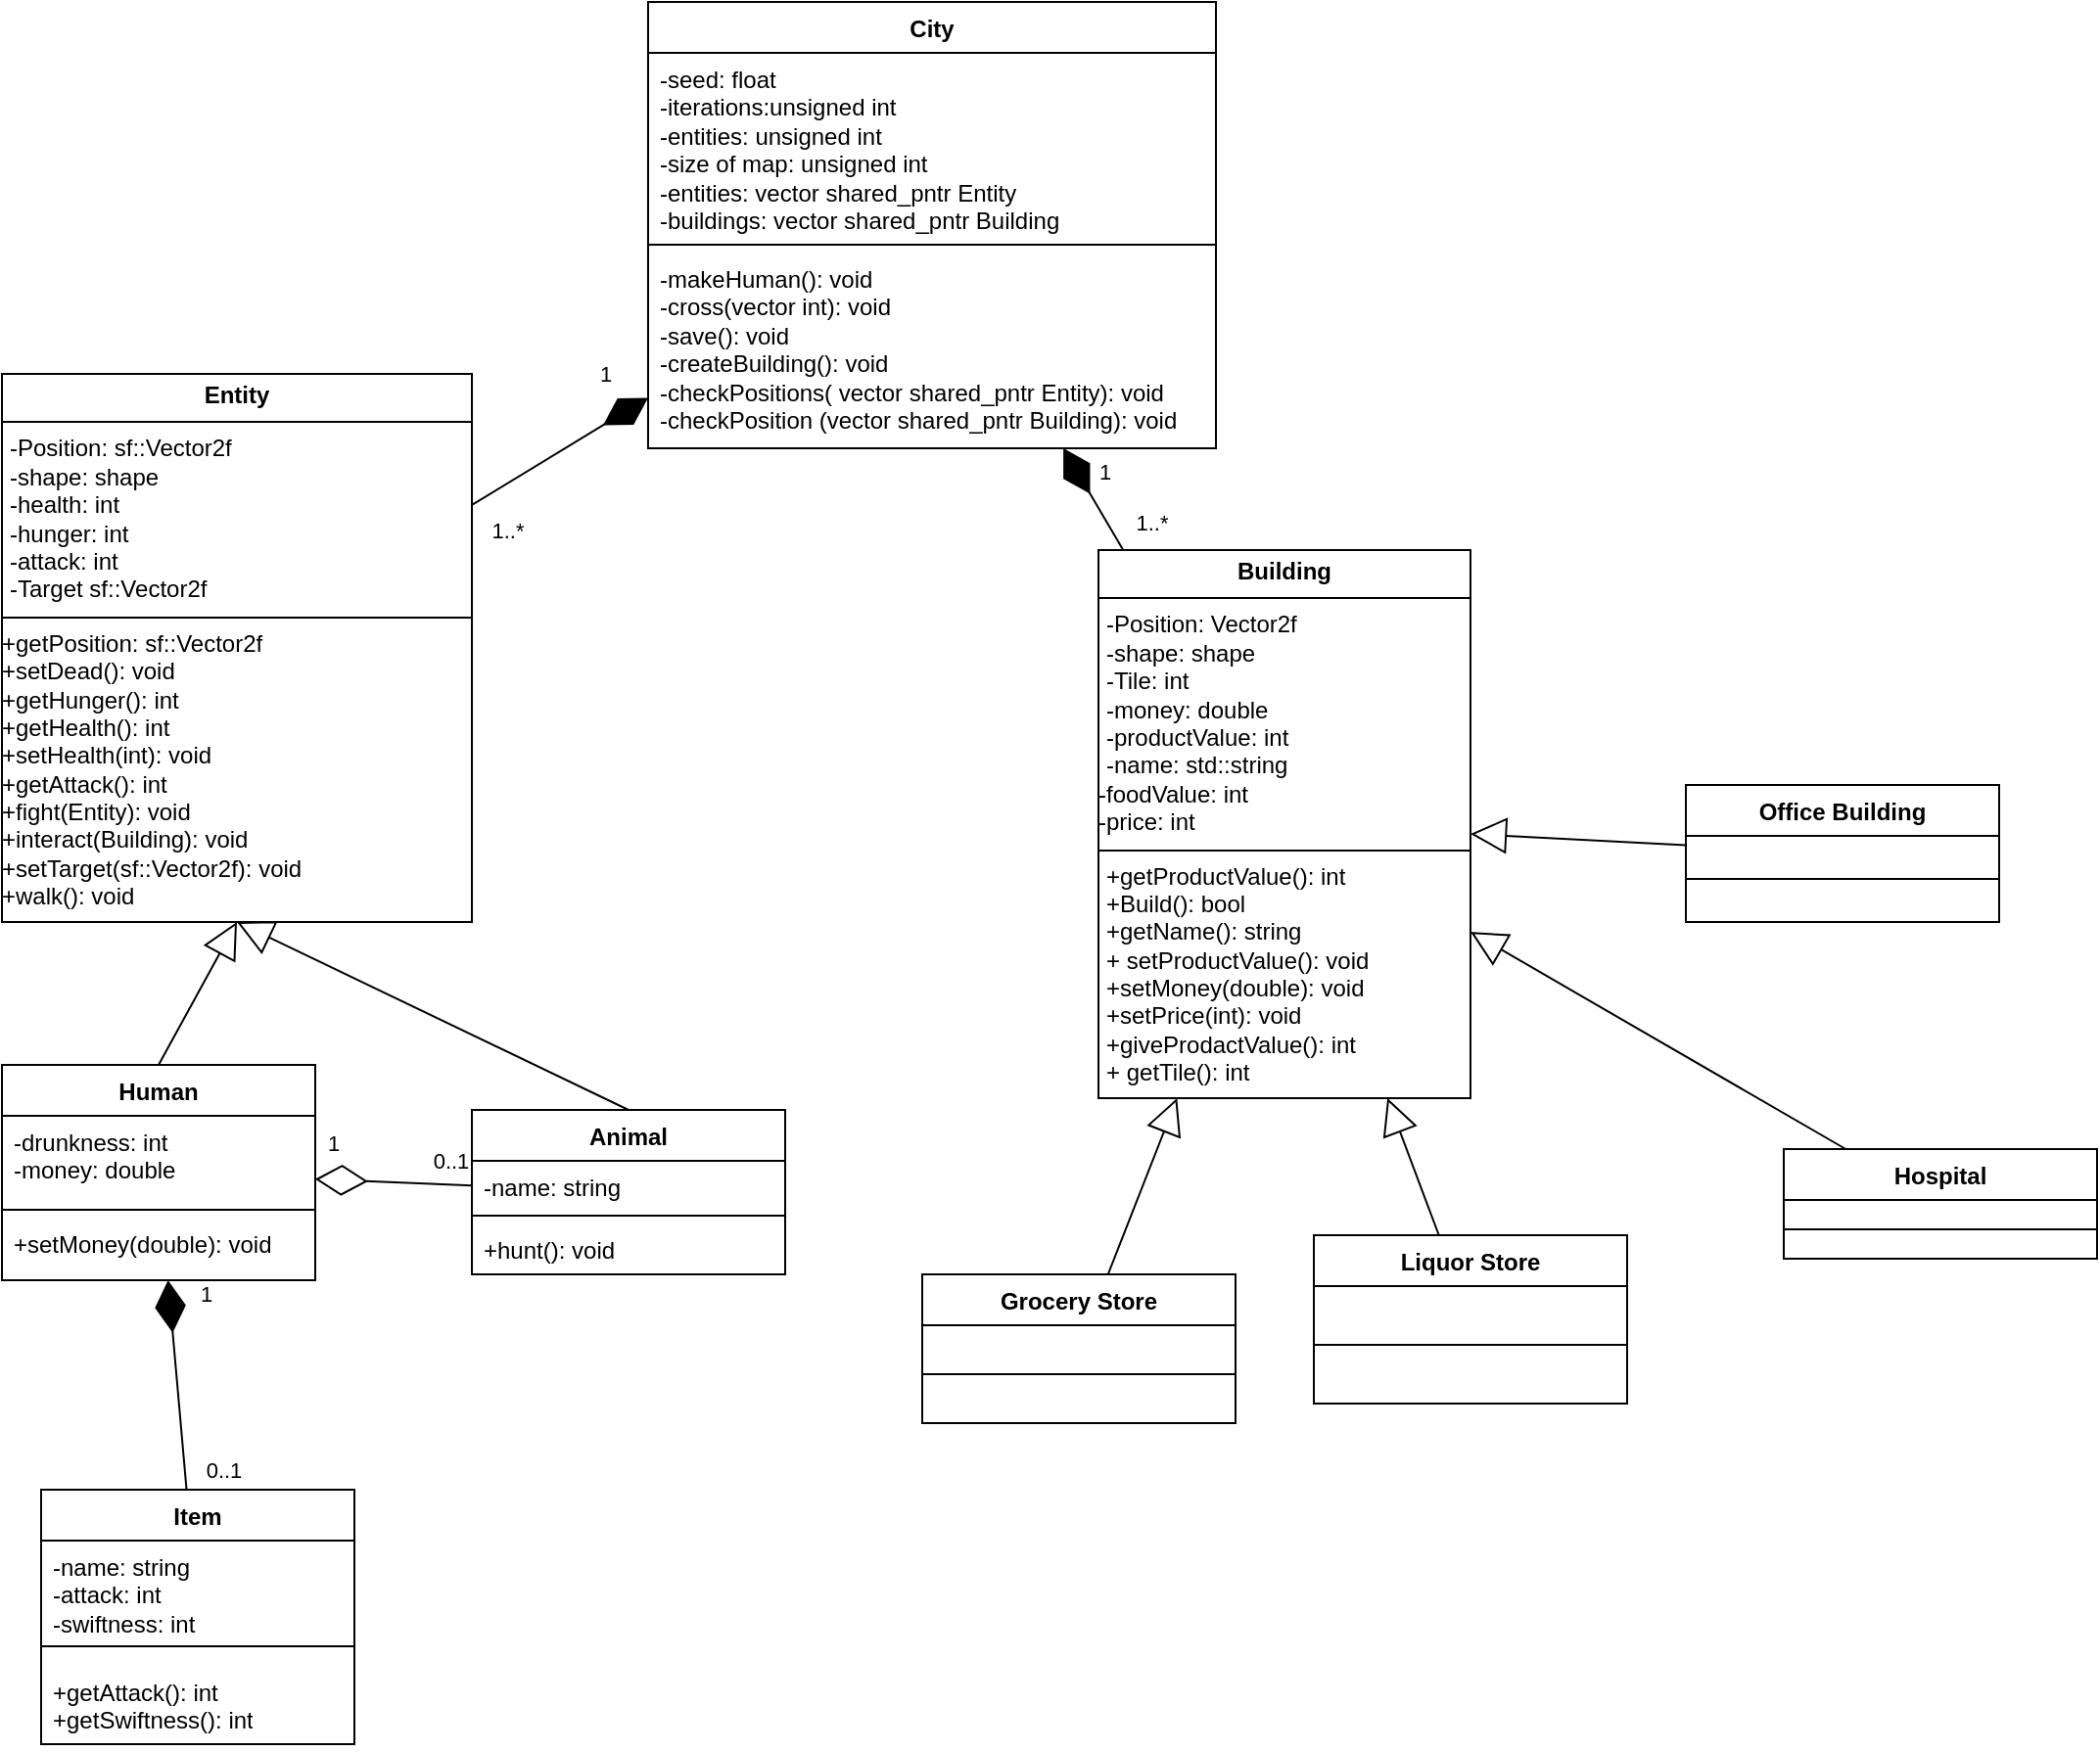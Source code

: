 <mxfile version="27.0.4">
  <diagram name="Strona-1" id="0-YDl_hUyRBihAvIV0TR">
    <mxGraphModel dx="1042" dy="659" grid="1" gridSize="10" guides="1" tooltips="1" connect="1" arrows="1" fold="1" page="1" pageScale="1" pageWidth="827" pageHeight="1169" math="0" shadow="0">
      <root>
        <mxCell id="0" />
        <mxCell id="1" parent="0" />
        <mxCell id="An5B5ql-5GJ8fOp5tiDr-14" value="City" style="swimlane;fontStyle=1;align=center;verticalAlign=top;childLayout=stackLayout;horizontal=1;startSize=26;horizontalStack=0;resizeParent=1;resizeParentMax=0;resizeLast=0;collapsible=1;marginBottom=0;whiteSpace=wrap;html=1;" parent="1" vertex="1">
          <mxGeometry x="520" y="30" width="290" height="228" as="geometry">
            <mxRectangle x="560" y="120" width="100" height="30" as="alternateBounds" />
          </mxGeometry>
        </mxCell>
        <mxCell id="An5B5ql-5GJ8fOp5tiDr-15" value="&lt;div&gt;-seed: float&lt;/div&gt;&lt;div&gt;-iterations:&lt;span class=&quot;html-span xdj266r x11i5rnm xat24cr x1mh8g0r xexx8yu x4uap5 x18d9i69 xkhd6sd x1hl2dhg x16tdsg8 x1vvkbs x4k7w5x x1h91t0o x1h9r5lt x1jfb8zj xv2umb2 x1beo9mf xaigb6o x12ejxvf x3igimt xarpa2k xedcshv x1lytzrv x1t2pt76 x7ja8zs x1qrby5j&quot;&gt;&lt;span dir=&quot;auto&quot; style=&quot;----base-line-clamp-line-height: 20.0px; --lineHeight: 20.0px;&quot; class=&quot;x1lliihq x1plvlek xryxfnj x1n2onr6 x1ji0vk5 x18bv5gf x193iq5w xeuugli x13faqbe x1vvkbs x1s928wv xhkezso x1gmr53x x1cpjm7i x1fgarty x1943h6x x1xmvt09 x6prxxf x1fcty0u xw2npq5 xudqn12 x3x7a5m xq9mrsl&quot;&gt;unsigned int&lt;/span&gt;&lt;/span&gt;&lt;/div&gt;&lt;div&gt;-entities: &lt;span class=&quot;html-span xdj266r x11i5rnm xat24cr x1mh8g0r xexx8yu x4uap5 x18d9i69 xkhd6sd x1hl2dhg x16tdsg8 x1vvkbs x4k7w5x x1h91t0o x1h9r5lt x1jfb8zj xv2umb2 x1beo9mf xaigb6o x12ejxvf x3igimt xarpa2k xedcshv x1lytzrv x1t2pt76 x7ja8zs x1qrby5j&quot;&gt;&lt;span dir=&quot;auto&quot; style=&quot;----base-line-clamp-line-height: 20.0px; --lineHeight: 20.0px;&quot; class=&quot;x1lliihq x1plvlek xryxfnj x1n2onr6 x1ji0vk5 x18bv5gf x193iq5w xeuugli x13faqbe x1vvkbs x1s928wv xhkezso x1gmr53x x1cpjm7i x1fgarty x1943h6x x1xmvt09 x6prxxf x1fcty0u xw2npq5 xudqn12 x3x7a5m xq9mrsl&quot;&gt;unsigned int&lt;/span&gt;&lt;/span&gt;&lt;/div&gt;&lt;div&gt;-size of map: &lt;span class=&quot;html-span xdj266r x11i5rnm xat24cr x1mh8g0r xexx8yu x4uap5 x18d9i69 xkhd6sd x1hl2dhg x16tdsg8 x1vvkbs x4k7w5x x1h91t0o x1h9r5lt x1jfb8zj xv2umb2 x1beo9mf xaigb6o x12ejxvf x3igimt xarpa2k xedcshv x1lytzrv x1t2pt76 x7ja8zs x1qrby5j&quot;&gt;&lt;span dir=&quot;auto&quot; style=&quot;----base-line-clamp-line-height: 20.0px; --lineHeight: 20.0px;&quot; class=&quot;x1lliihq x1plvlek xryxfnj x1n2onr6 x1ji0vk5 x18bv5gf x193iq5w xeuugli x13faqbe x1vvkbs x1s928wv xhkezso x1gmr53x x1cpjm7i x1fgarty x1943h6x x1xmvt09 x6prxxf x1fcty0u xw2npq5 xudqn12 x3x7a5m xq9mrsl&quot;&gt;unsigned int&lt;/span&gt;&lt;/span&gt;&lt;/div&gt;&lt;div&gt;-entities: vector shared_pntr Entity&lt;/div&gt;&lt;div&gt;-buildings: vector shared_pntr Building&lt;/div&gt;&lt;div&gt;&lt;br&gt;&lt;/div&gt;&lt;div&gt;&lt;br&gt;&lt;/div&gt;" style="text;strokeColor=none;fillColor=none;align=left;verticalAlign=top;spacingLeft=4;spacingRight=4;overflow=hidden;rotatable=0;points=[[0,0.5],[1,0.5]];portConstraint=eastwest;whiteSpace=wrap;html=1;" parent="An5B5ql-5GJ8fOp5tiDr-14" vertex="1">
          <mxGeometry y="26" width="290" height="94" as="geometry" />
        </mxCell>
        <mxCell id="An5B5ql-5GJ8fOp5tiDr-16" value="" style="line;strokeWidth=1;fillColor=none;align=left;verticalAlign=middle;spacingTop=-1;spacingLeft=3;spacingRight=3;rotatable=0;labelPosition=right;points=[];portConstraint=eastwest;strokeColor=inherit;" parent="An5B5ql-5GJ8fOp5tiDr-14" vertex="1">
          <mxGeometry y="120" width="290" height="8" as="geometry" />
        </mxCell>
        <mxCell id="An5B5ql-5GJ8fOp5tiDr-17" value="&lt;div&gt;-makeHuman(): void&lt;/div&gt;&lt;div&gt;-cross(vector int): void&lt;/div&gt;&lt;div&gt;-&lt;span class=&quot;html-span xdj266r x11i5rnm xat24cr x1mh8g0r xexx8yu x4uap5 x18d9i69 xkhd6sd x1hl2dhg x16tdsg8 x1vvkbs x4k7w5x x1h91t0o x1h9r5lt x1jfb8zj xv2umb2 x1beo9mf xaigb6o x12ejxvf x3igimt xarpa2k xedcshv x1lytzrv x1t2pt76 x7ja8zs x1qrby5j&quot;&gt;&lt;span dir=&quot;auto&quot; style=&quot;----base-line-clamp-line-height: 20.0px; --lineHeight: 20.0px;&quot; class=&quot;x1lliihq x1plvlek xryxfnj x1n2onr6 x1ji0vk5 x18bv5gf x193iq5w xeuugli x13faqbe x1vvkbs x1s928wv xhkezso x1gmr53x x1cpjm7i x1fgarty x1943h6x x1xmvt09 x6prxxf x1fcty0u xnba3h0 xudqn12 x3x7a5m xq9mrsl&quot;&gt;save(): void&lt;/span&gt;&lt;/span&gt;&lt;/div&gt;&lt;div&gt;-createBuilding(): void&lt;/div&gt;&lt;div&gt;-checkPositions(&amp;nbsp;&lt;span style=&quot;background-color: transparent; color: light-dark(rgb(0, 0, 0), rgb(255, 255, 255));&quot;&gt;vector shared_pntr Entity): void&lt;br&gt;&lt;/span&gt;-checkPosition (&lt;span style=&quot;background-color: transparent; color: light-dark(rgb(0, 0, 0), rgb(255, 255, 255));&quot;&gt;vector shared_pntr Building&lt;/span&gt;&lt;span style=&quot;background-color: transparent; color: light-dark(rgb(0, 0, 0), rgb(255, 255, 255));&quot;&gt;): void&lt;/span&gt;&lt;/div&gt;" style="text;strokeColor=none;fillColor=none;align=left;verticalAlign=top;spacingLeft=4;spacingRight=4;overflow=hidden;rotatable=0;points=[[0,0.5],[1,0.5]];portConstraint=eastwest;whiteSpace=wrap;html=1;" parent="An5B5ql-5GJ8fOp5tiDr-14" vertex="1">
          <mxGeometry y="128" width="290" height="100" as="geometry" />
        </mxCell>
        <mxCell id="An5B5ql-5GJ8fOp5tiDr-18" value="&lt;p style=&quot;margin:0px;margin-top:4px;text-align:center;&quot;&gt;&lt;b&gt;Entity&lt;/b&gt;&lt;/p&gt;&lt;hr size=&quot;1&quot; style=&quot;border-style:solid;&quot;&gt;&lt;p style=&quot;margin: 0px 0px 0px 4px;&quot;&gt;-Position: sf::Vector2f&lt;/p&gt;&lt;p style=&quot;margin: 0px 0px 0px 4px;&quot;&gt;-shape: shape&lt;/p&gt;&lt;p style=&quot;margin:0px;margin-left:4px;&quot;&gt;&lt;span style=&quot;background-color: transparent; color: light-dark(rgb(0, 0, 0), rgb(255, 255, 255));&quot;&gt;-health: int&lt;/span&gt;&lt;/p&gt;&lt;p style=&quot;margin:0px;margin-left:4px;&quot;&gt;&lt;span style=&quot;background-color: transparent; color: light-dark(rgb(0, 0, 0), rgb(255, 255, 255));&quot;&gt;-hunger: int&lt;/span&gt;&lt;/p&gt;&lt;p style=&quot;margin:0px;margin-left:4px;&quot;&gt;-attack: int&lt;/p&gt;&lt;p style=&quot;margin:0px;margin-left:4px;&quot;&gt;-Target sf::Vector2f&lt;/p&gt;&lt;hr size=&quot;1&quot; style=&quot;border-style:solid;&quot;&gt;+getPosition&lt;span style=&quot;background-color: transparent; color: light-dark(rgb(0, 0, 0), rgb(255, 255, 255));&quot;&gt;: &lt;/span&gt;&lt;span style=&quot;background-color: transparent; color: light-dark(rgb(0, 0, 0), rgb(255, 255, 255));&quot;&gt;sf::Vector2f&lt;/span&gt;&lt;div&gt;+setDead(): void&lt;br&gt;+getHunger(): int&lt;/div&gt;&lt;div&gt;+getHealth(): int&lt;/div&gt;&lt;div&gt;+setHealth(int): void&lt;/div&gt;&lt;div&gt;+getAttack(): int&lt;/div&gt;&lt;div&gt;+fight(Entity): void&lt;br&gt;+interact(Building): void&lt;/div&gt;&lt;div&gt;+setTarget(&lt;span style=&quot;background-color: transparent; color: light-dark(rgb(0, 0, 0), rgb(255, 255, 255));&quot;&gt;&lt;/span&gt;&lt;span style=&quot;background-color: transparent; color: light-dark(rgb(0, 0, 0), rgb(255, 255, 255));&quot;&gt;sf::Vector2f&lt;/span&gt;): void&lt;/div&gt;&lt;div&gt;+walk(): void&lt;/div&gt;" style="verticalAlign=top;align=left;overflow=fill;html=1;whiteSpace=wrap;" parent="1" vertex="1">
          <mxGeometry x="190" y="220" width="240" height="280" as="geometry" />
        </mxCell>
        <mxCell id="An5B5ql-5GJ8fOp5tiDr-19" value="&lt;p style=&quot;margin:0px;margin-top:4px;text-align:center;&quot;&gt;&lt;b&gt;Building&lt;/b&gt;&lt;/p&gt;&lt;hr size=&quot;1&quot; style=&quot;border-style:solid;&quot;&gt;&lt;p style=&quot;margin:0px;margin-left:4px;&quot;&gt;-Position: Vector2f&lt;/p&gt;&lt;p style=&quot;margin:0px;margin-left:4px;&quot;&gt;-shape: shape&lt;/p&gt;&lt;p style=&quot;margin:0px;margin-left:4px;&quot;&gt;-Tile: int&lt;/p&gt;&lt;p style=&quot;margin:0px;margin-left:4px;&quot;&gt;-money: double&lt;/p&gt;&lt;p style=&quot;margin:0px;margin-left:4px;&quot;&gt;-productValue: int&lt;/p&gt;&lt;p style=&quot;margin:0px;margin-left:4px;&quot;&gt;-name: std::string&lt;/p&gt;&lt;div&gt;-foodValue: int&lt;/div&gt;&lt;div&gt;-price: int&lt;/div&gt;&lt;p style=&quot;margin:0px;margin-left:4px;&quot;&gt;&lt;/p&gt;&lt;hr size=&quot;1&quot; style=&quot;border-style:solid;&quot;&gt;&lt;p style=&quot;margin:0px;margin-left:4px;&quot;&gt;+getProductValue(): int&lt;/p&gt;&lt;p style=&quot;margin:0px;margin-left:4px;&quot;&gt;+Build(): bool&lt;/p&gt;&lt;p style=&quot;margin:0px;margin-left:4px;&quot;&gt;+getName(): &lt;span style=&quot;background-color: transparent; color: light-dark(rgb(0, 0, 0), rgb(255, 255, 255));&quot;&gt;string&lt;/span&gt;&lt;/p&gt;&lt;p style=&quot;margin:0px;margin-left:4px;&quot;&gt;+ setProductValue(): &lt;span style=&quot;background-color: transparent; color: light-dark(rgb(0, 0, 0), rgb(255, 255, 255));&quot;&gt;void&lt;/span&gt;&lt;/p&gt;&lt;p style=&quot;margin:0px;margin-left:4px;&quot;&gt;+setMoney(double): &lt;span style=&quot;background-color: transparent; color: light-dark(rgb(0, 0, 0), rgb(255, 255, 255));&quot;&gt;void&lt;/span&gt;&lt;span style=&quot;background-color: transparent; color: light-dark(rgb(0, 0, 0), rgb(255, 255, 255));&quot;&gt;&amp;nbsp;&lt;/span&gt;&lt;/p&gt;&lt;p style=&quot;margin:0px;margin-left:4px;&quot;&gt;&lt;span style=&quot;background-color: transparent; color: light-dark(rgb(0, 0, 0), rgb(255, 255, 255));&quot;&gt;+setPrice(int): void&lt;/span&gt;&lt;/p&gt;&lt;p style=&quot;margin:0px;margin-left:4px;&quot;&gt;+giveProdactValue(): &lt;span style=&quot;background-color: transparent; color: light-dark(rgb(0, 0, 0), rgb(255, 255, 255));&quot;&gt;int&lt;/span&gt;&lt;span style=&quot;background-color: transparent; color: light-dark(rgb(0, 0, 0), rgb(255, 255, 255));&quot;&gt;&amp;nbsp;&lt;/span&gt;&lt;/p&gt;&lt;p style=&quot;margin:0px;margin-left:4px;&quot;&gt;+ getTile(): int&lt;/p&gt;" style="verticalAlign=top;align=left;overflow=fill;html=1;whiteSpace=wrap;" parent="1" vertex="1">
          <mxGeometry x="750" y="310" width="190" height="280" as="geometry" />
        </mxCell>
        <mxCell id="An5B5ql-5GJ8fOp5tiDr-20" value="Human" style="swimlane;fontStyle=1;align=center;verticalAlign=top;childLayout=stackLayout;horizontal=1;startSize=26;horizontalStack=0;resizeParent=1;resizeParentMax=0;resizeLast=0;collapsible=1;marginBottom=0;whiteSpace=wrap;html=1;" parent="1" vertex="1">
          <mxGeometry x="190" y="573" width="160" height="110" as="geometry">
            <mxRectangle x="140" y="680" width="80" height="30" as="alternateBounds" />
          </mxGeometry>
        </mxCell>
        <mxCell id="An5B5ql-5GJ8fOp5tiDr-21" value="&lt;div&gt;&lt;span style=&quot;background-color: transparent; color: light-dark(rgb(0, 0, 0), rgb(255, 255, 255));&quot;&gt;-drunkness: int&lt;/span&gt;&lt;/div&gt;&lt;div&gt;-money: double&lt;/div&gt;" style="text;strokeColor=none;fillColor=none;align=left;verticalAlign=top;spacingLeft=4;spacingRight=4;overflow=hidden;rotatable=0;points=[[0,0.5],[1,0.5]];portConstraint=eastwest;whiteSpace=wrap;html=1;" parent="An5B5ql-5GJ8fOp5tiDr-20" vertex="1">
          <mxGeometry y="26" width="160" height="44" as="geometry" />
        </mxCell>
        <mxCell id="An5B5ql-5GJ8fOp5tiDr-22" value="" style="line;strokeWidth=1;fillColor=none;align=left;verticalAlign=middle;spacingTop=-1;spacingLeft=3;spacingRight=3;rotatable=0;labelPosition=right;points=[];portConstraint=eastwest;strokeColor=inherit;" parent="An5B5ql-5GJ8fOp5tiDr-20" vertex="1">
          <mxGeometry y="70" width="160" height="8" as="geometry" />
        </mxCell>
        <mxCell id="An5B5ql-5GJ8fOp5tiDr-23" value="&lt;div&gt;&lt;span style=&quot;background-color: transparent; color: light-dark(rgb(0, 0, 0), rgb(255, 255, 255));&quot;&gt;+setMoney(double): void&lt;/span&gt;&lt;/div&gt;" style="text;strokeColor=none;fillColor=none;align=left;verticalAlign=top;spacingLeft=4;spacingRight=4;overflow=hidden;rotatable=0;points=[[0,0.5],[1,0.5]];portConstraint=eastwest;whiteSpace=wrap;html=1;" parent="An5B5ql-5GJ8fOp5tiDr-20" vertex="1">
          <mxGeometry y="78" width="160" height="32" as="geometry" />
        </mxCell>
        <mxCell id="An5B5ql-5GJ8fOp5tiDr-24" value="Animal" style="swimlane;fontStyle=1;align=center;verticalAlign=top;childLayout=stackLayout;horizontal=1;startSize=26;horizontalStack=0;resizeParent=1;resizeParentMax=0;resizeLast=0;collapsible=1;marginBottom=0;whiteSpace=wrap;html=1;" parent="1" vertex="1">
          <mxGeometry x="430" y="596" width="160" height="84" as="geometry" />
        </mxCell>
        <mxCell id="An5B5ql-5GJ8fOp5tiDr-25" value="&lt;div&gt;&lt;span style=&quot;background-color: transparent; color: light-dark(rgb(0, 0, 0), rgb(255, 255, 255));&quot;&gt;-name: string&lt;/span&gt;&lt;/div&gt;" style="text;strokeColor=none;fillColor=none;align=left;verticalAlign=top;spacingLeft=4;spacingRight=4;overflow=hidden;rotatable=0;points=[[0,0.5],[1,0.5]];portConstraint=eastwest;whiteSpace=wrap;html=1;" parent="An5B5ql-5GJ8fOp5tiDr-24" vertex="1">
          <mxGeometry y="26" width="160" height="24" as="geometry" />
        </mxCell>
        <mxCell id="An5B5ql-5GJ8fOp5tiDr-26" value="" style="line;strokeWidth=1;fillColor=none;align=left;verticalAlign=middle;spacingTop=-1;spacingLeft=3;spacingRight=3;rotatable=0;labelPosition=right;points=[];portConstraint=eastwest;strokeColor=inherit;" parent="An5B5ql-5GJ8fOp5tiDr-24" vertex="1">
          <mxGeometry y="50" width="160" height="8" as="geometry" />
        </mxCell>
        <mxCell id="An5B5ql-5GJ8fOp5tiDr-27" value="+hunt(): void" style="text;strokeColor=none;fillColor=none;align=left;verticalAlign=top;spacingLeft=4;spacingRight=4;overflow=hidden;rotatable=0;points=[[0,0.5],[1,0.5]];portConstraint=eastwest;whiteSpace=wrap;html=1;" parent="An5B5ql-5GJ8fOp5tiDr-24" vertex="1">
          <mxGeometry y="58" width="160" height="26" as="geometry" />
        </mxCell>
        <mxCell id="An5B5ql-5GJ8fOp5tiDr-28" value="Item" style="swimlane;fontStyle=1;align=center;verticalAlign=top;childLayout=stackLayout;horizontal=1;startSize=26;horizontalStack=0;resizeParent=1;resizeParentMax=0;resizeLast=0;collapsible=1;marginBottom=0;whiteSpace=wrap;html=1;" parent="1" vertex="1">
          <mxGeometry x="210" y="790" width="160" height="130" as="geometry" />
        </mxCell>
        <mxCell id="An5B5ql-5GJ8fOp5tiDr-29" value="&lt;div&gt;-name: string&lt;/div&gt;&lt;div&gt;-attack: int&lt;/div&gt;&lt;div&gt;-swiftness: int&lt;/div&gt;" style="text;strokeColor=none;fillColor=none;align=left;verticalAlign=top;spacingLeft=4;spacingRight=4;overflow=hidden;rotatable=0;points=[[0,0.5],[1,0.5]];portConstraint=eastwest;whiteSpace=wrap;html=1;" parent="An5B5ql-5GJ8fOp5tiDr-28" vertex="1">
          <mxGeometry y="26" width="160" height="44" as="geometry" />
        </mxCell>
        <mxCell id="An5B5ql-5GJ8fOp5tiDr-30" value="" style="line;strokeWidth=1;fillColor=none;align=left;verticalAlign=middle;spacingTop=-1;spacingLeft=3;spacingRight=3;rotatable=0;labelPosition=right;points=[];portConstraint=eastwest;strokeColor=inherit;" parent="An5B5ql-5GJ8fOp5tiDr-28" vertex="1">
          <mxGeometry y="70" width="160" height="20" as="geometry" />
        </mxCell>
        <mxCell id="An5B5ql-5GJ8fOp5tiDr-31" value="+getAttack(): int&lt;div&gt;+getSwiftness(): int&lt;/div&gt;" style="text;strokeColor=none;fillColor=none;align=left;verticalAlign=top;spacingLeft=4;spacingRight=4;overflow=hidden;rotatable=0;points=[[0,0.5],[1,0.5]];portConstraint=eastwest;whiteSpace=wrap;html=1;" parent="An5B5ql-5GJ8fOp5tiDr-28" vertex="1">
          <mxGeometry y="90" width="160" height="40" as="geometry" />
        </mxCell>
        <mxCell id="An5B5ql-5GJ8fOp5tiDr-44" value="" style="endArrow=block;endSize=16;endFill=0;html=1;rounded=0;entryX=0.5;entryY=1;entryDx=0;entryDy=0;exitX=0.5;exitY=0;exitDx=0;exitDy=0;" parent="1" source="An5B5ql-5GJ8fOp5tiDr-20" target="An5B5ql-5GJ8fOp5tiDr-18" edge="1">
          <mxGeometry width="160" relative="1" as="geometry">
            <mxPoint x="270" y="520" as="sourcePoint" />
            <mxPoint x="325" y="475" as="targetPoint" />
          </mxGeometry>
        </mxCell>
        <mxCell id="An5B5ql-5GJ8fOp5tiDr-45" value="" style="endArrow=block;endSize=16;endFill=0;html=1;rounded=0;entryX=0.5;entryY=1;entryDx=0;entryDy=0;exitX=0.5;exitY=0;exitDx=0;exitDy=0;" parent="1" source="An5B5ql-5GJ8fOp5tiDr-24" target="An5B5ql-5GJ8fOp5tiDr-18" edge="1">
          <mxGeometry width="160" relative="1" as="geometry">
            <mxPoint x="550" y="470" as="sourcePoint" />
            <mxPoint x="550" y="390" as="targetPoint" />
          </mxGeometry>
        </mxCell>
        <mxCell id="An5B5ql-5GJ8fOp5tiDr-61" value="Grocery Store" style="swimlane;fontStyle=1;align=center;verticalAlign=top;childLayout=stackLayout;horizontal=1;startSize=26;horizontalStack=0;resizeParent=1;resizeParentMax=0;resizeLast=0;collapsible=1;marginBottom=0;whiteSpace=wrap;html=1;" parent="1" vertex="1">
          <mxGeometry x="660" y="680" width="160" height="76" as="geometry" />
        </mxCell>
        <mxCell id="An5B5ql-5GJ8fOp5tiDr-63" value="" style="line;strokeWidth=1;fillColor=none;align=left;verticalAlign=middle;spacingTop=-1;spacingLeft=3;spacingRight=3;rotatable=0;labelPosition=right;points=[];portConstraint=eastwest;strokeColor=inherit;" parent="An5B5ql-5GJ8fOp5tiDr-61" vertex="1">
          <mxGeometry y="26" width="160" height="50" as="geometry" />
        </mxCell>
        <mxCell id="An5B5ql-5GJ8fOp5tiDr-65" value="Liquor Store" style="swimlane;fontStyle=1;align=center;verticalAlign=top;childLayout=stackLayout;horizontal=1;startSize=26;horizontalStack=0;resizeParent=1;resizeParentMax=0;resizeLast=0;collapsible=1;marginBottom=0;whiteSpace=wrap;html=1;" parent="1" vertex="1">
          <mxGeometry x="860" y="660" width="160" height="86" as="geometry" />
        </mxCell>
        <mxCell id="An5B5ql-5GJ8fOp5tiDr-67" value="" style="line;strokeWidth=1;fillColor=none;align=left;verticalAlign=middle;spacingTop=-1;spacingLeft=3;spacingRight=3;rotatable=0;labelPosition=right;points=[];portConstraint=eastwest;strokeColor=inherit;" parent="An5B5ql-5GJ8fOp5tiDr-65" vertex="1">
          <mxGeometry y="26" width="160" height="60" as="geometry" />
        </mxCell>
        <mxCell id="An5B5ql-5GJ8fOp5tiDr-69" value="Hospital" style="swimlane;fontStyle=1;align=center;verticalAlign=top;childLayout=stackLayout;horizontal=1;startSize=26;horizontalStack=0;resizeParent=1;resizeParentMax=0;resizeLast=0;collapsible=1;marginBottom=0;whiteSpace=wrap;html=1;" parent="1" vertex="1">
          <mxGeometry x="1100" y="616" width="160" height="56" as="geometry" />
        </mxCell>
        <mxCell id="An5B5ql-5GJ8fOp5tiDr-71" value="" style="line;strokeWidth=1;fillColor=none;align=left;verticalAlign=middle;spacingTop=-1;spacingLeft=3;spacingRight=3;rotatable=0;labelPosition=right;points=[];portConstraint=eastwest;strokeColor=inherit;" parent="An5B5ql-5GJ8fOp5tiDr-69" vertex="1">
          <mxGeometry y="26" width="160" height="30" as="geometry" />
        </mxCell>
        <mxCell id="An5B5ql-5GJ8fOp5tiDr-73" value="Office Building" style="swimlane;fontStyle=1;align=center;verticalAlign=top;childLayout=stackLayout;horizontal=1;startSize=26;horizontalStack=0;resizeParent=1;resizeParentMax=0;resizeLast=0;collapsible=1;marginBottom=0;whiteSpace=wrap;html=1;" parent="1" vertex="1">
          <mxGeometry x="1050" y="430" width="160" height="70" as="geometry" />
        </mxCell>
        <mxCell id="An5B5ql-5GJ8fOp5tiDr-75" value="" style="line;strokeWidth=1;fillColor=none;align=left;verticalAlign=middle;spacingTop=-1;spacingLeft=3;spacingRight=3;rotatable=0;labelPosition=right;points=[];portConstraint=eastwest;strokeColor=inherit;" parent="An5B5ql-5GJ8fOp5tiDr-73" vertex="1">
          <mxGeometry y="26" width="160" height="44" as="geometry" />
        </mxCell>
        <mxCell id="An5B5ql-5GJ8fOp5tiDr-80" value="" style="endArrow=block;endSize=16;endFill=0;html=1;rounded=0;" parent="1" source="An5B5ql-5GJ8fOp5tiDr-61" target="An5B5ql-5GJ8fOp5tiDr-19" edge="1">
          <mxGeometry width="160" relative="1" as="geometry">
            <mxPoint x="670" y="740" as="sourcePoint" />
            <mxPoint x="621" y="681" as="targetPoint" />
          </mxGeometry>
        </mxCell>
        <mxCell id="An5B5ql-5GJ8fOp5tiDr-81" value="" style="endArrow=block;endSize=16;endFill=0;html=1;rounded=0;" parent="1" source="An5B5ql-5GJ8fOp5tiDr-65" target="An5B5ql-5GJ8fOp5tiDr-19" edge="1">
          <mxGeometry width="160" relative="1" as="geometry">
            <mxPoint x="807" y="490" as="sourcePoint" />
            <mxPoint x="832" y="430" as="targetPoint" />
          </mxGeometry>
        </mxCell>
        <mxCell id="An5B5ql-5GJ8fOp5tiDr-82" value="" style="endArrow=block;endSize=16;endFill=0;html=1;rounded=0;" parent="1" source="An5B5ql-5GJ8fOp5tiDr-69" target="An5B5ql-5GJ8fOp5tiDr-19" edge="1">
          <mxGeometry width="160" relative="1" as="geometry">
            <mxPoint x="817" y="500" as="sourcePoint" />
            <mxPoint x="842" y="440" as="targetPoint" />
          </mxGeometry>
        </mxCell>
        <mxCell id="An5B5ql-5GJ8fOp5tiDr-83" value="" style="endArrow=block;endSize=16;endFill=0;html=1;rounded=0;" parent="1" source="An5B5ql-5GJ8fOp5tiDr-73" target="An5B5ql-5GJ8fOp5tiDr-19" edge="1">
          <mxGeometry width="160" relative="1" as="geometry">
            <mxPoint x="827" y="510" as="sourcePoint" />
            <mxPoint x="852" y="450" as="targetPoint" />
          </mxGeometry>
        </mxCell>
        <mxCell id="An5B5ql-5GJ8fOp5tiDr-90" value="0..1" style="endArrow=diamondThin;endFill=1;endSize=24;html=1;rounded=0;" parent="1" source="An5B5ql-5GJ8fOp5tiDr-28" target="An5B5ql-5GJ8fOp5tiDr-20" edge="1">
          <mxGeometry x="-0.841" y="-20" width="160" relative="1" as="geometry">
            <mxPoint x="300" y="670" as="sourcePoint" />
            <mxPoint x="460" y="670" as="targetPoint" />
            <mxPoint as="offset" />
          </mxGeometry>
        </mxCell>
        <mxCell id="An5B5ql-5GJ8fOp5tiDr-91" value="1" style="edgeLabel;html=1;align=center;verticalAlign=middle;resizable=0;points=[];" parent="An5B5ql-5GJ8fOp5tiDr-90" vertex="1" connectable="0">
          <mxGeometry x="0.196" y="-2" relative="1" as="geometry">
            <mxPoint x="13" y="-36" as="offset" />
          </mxGeometry>
        </mxCell>
        <mxCell id="An5B5ql-5GJ8fOp5tiDr-92" value="1" style="endArrow=diamondThin;endFill=0;endSize=24;html=1;rounded=0;" parent="1" source="An5B5ql-5GJ8fOp5tiDr-24" target="An5B5ql-5GJ8fOp5tiDr-20" edge="1">
          <mxGeometry x="0.8" y="-19" width="160" relative="1" as="geometry">
            <mxPoint x="400" y="810" as="sourcePoint" />
            <mxPoint x="560" y="810" as="targetPoint" />
            <mxPoint as="offset" />
          </mxGeometry>
        </mxCell>
        <mxCell id="An5B5ql-5GJ8fOp5tiDr-93" value="0..1" style="edgeLabel;html=1;align=center;verticalAlign=middle;resizable=0;points=[];" parent="An5B5ql-5GJ8fOp5tiDr-92" vertex="1" connectable="0">
          <mxGeometry x="-0.187" y="1" relative="1" as="geometry">
            <mxPoint x="21" y="-13" as="offset" />
          </mxGeometry>
        </mxCell>
        <mxCell id="An5B5ql-5GJ8fOp5tiDr-94" value="1..*" style="endArrow=diamondThin;endFill=1;endSize=24;html=1;rounded=0;" parent="1" source="An5B5ql-5GJ8fOp5tiDr-18" target="An5B5ql-5GJ8fOp5tiDr-14" edge="1">
          <mxGeometry x="-0.841" y="-20" width="160" relative="1" as="geometry">
            <mxPoint x="350" y="266" as="sourcePoint" />
            <mxPoint x="350" y="140" as="targetPoint" />
            <mxPoint as="offset" />
          </mxGeometry>
        </mxCell>
        <mxCell id="An5B5ql-5GJ8fOp5tiDr-95" value="1" style="edgeLabel;html=1;align=center;verticalAlign=middle;resizable=0;points=[];" parent="An5B5ql-5GJ8fOp5tiDr-94" vertex="1" connectable="0">
          <mxGeometry x="0.196" y="-2" relative="1" as="geometry">
            <mxPoint x="13" y="-36" as="offset" />
          </mxGeometry>
        </mxCell>
        <mxCell id="An5B5ql-5GJ8fOp5tiDr-96" value="1..*" style="endArrow=diamondThin;endFill=1;endSize=24;html=1;rounded=0;" parent="1" source="An5B5ql-5GJ8fOp5tiDr-19" target="An5B5ql-5GJ8fOp5tiDr-14" edge="1">
          <mxGeometry x="-0.841" y="-20" width="160" relative="1" as="geometry">
            <mxPoint x="780" y="239" as="sourcePoint" />
            <mxPoint x="920" y="150" as="targetPoint" />
            <mxPoint as="offset" />
          </mxGeometry>
        </mxCell>
        <mxCell id="An5B5ql-5GJ8fOp5tiDr-97" value="1" style="edgeLabel;html=1;align=center;verticalAlign=middle;resizable=0;points=[];" parent="An5B5ql-5GJ8fOp5tiDr-96" vertex="1" connectable="0">
          <mxGeometry x="0.196" y="-2" relative="1" as="geometry">
            <mxPoint x="7" y="-8" as="offset" />
          </mxGeometry>
        </mxCell>
      </root>
    </mxGraphModel>
  </diagram>
</mxfile>
